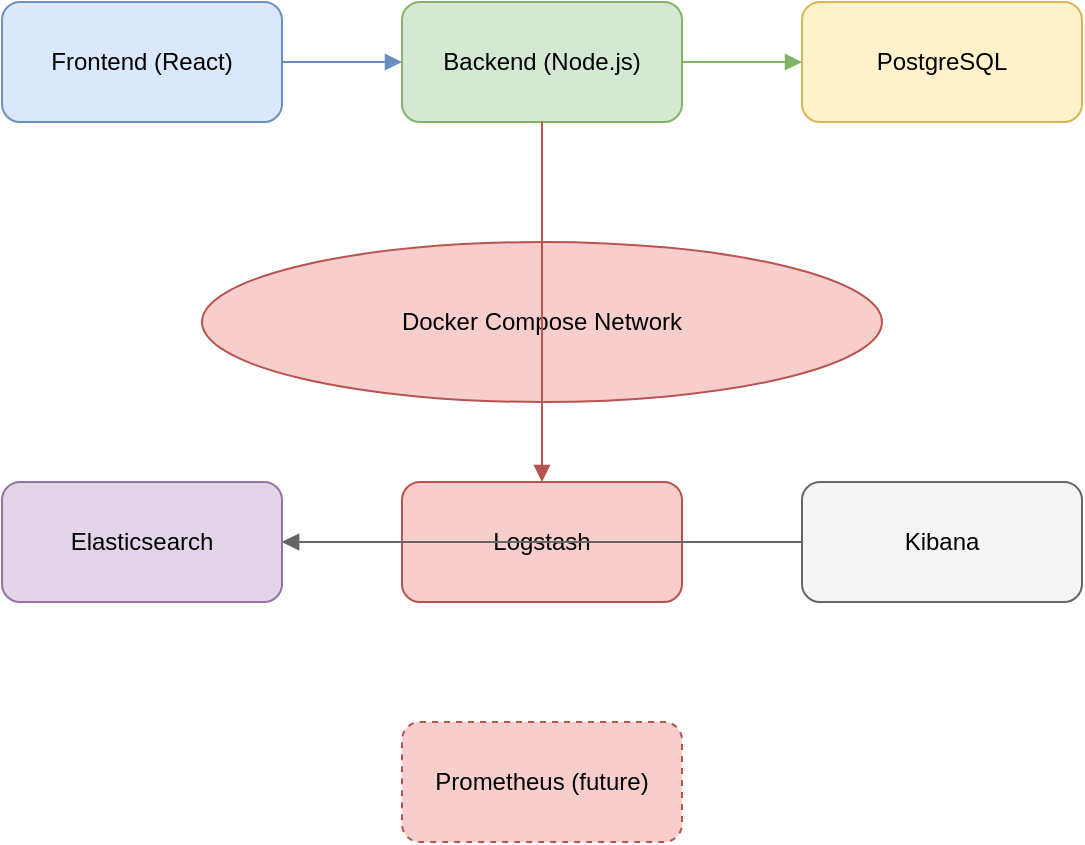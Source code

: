 <mxfile><diagram name="User Management Infrastructure" id="1"><mxGraphModel dx="1422" dy="741" grid="1" gridSize="10" guides="1" tooltips="1" connect="1" arrows="1" fold="1" page="1" pageScale="1" pageWidth="827" pageHeight="1169" math="0" shadow="0"><root><mxCell id="0"/><mxCell id="1" parent="0"/><mxCell id="2" value="Frontend (React)" style="rounded=1;whiteSpace=wrap;html=1;fillColor=#dae8fc;strokeColor=#6c8ebf;" vertex="1" parent="1"><mxGeometry x="60" y="60" width="140" height="60" as="geometry"/></mxCell><mxCell id="3" value="Backend (Node.js)" style="rounded=1;whiteSpace=wrap;html=1;fillColor=#d5e8d4;strokeColor=#82b366;" vertex="1" parent="1"><mxGeometry x="260" y="60" width="140" height="60" as="geometry"/></mxCell><mxCell id="4" value="PostgreSQL" style="rounded=1;whiteSpace=wrap;html=1;fillColor=#fff2cc;strokeColor=#d6b656;" vertex="1" parent="1"><mxGeometry x="460" y="60" width="140" height="60" as="geometry"/></mxCell><mxCell id="5" value="Docker Compose Network" style="ellipse;whiteSpace=wrap;html=1;fillColor=#f8cecc;strokeColor=#b85450;" vertex="1" parent="1"><mxGeometry x="160" y="180" width="340" height="80" as="geometry"/></mxCell><mxCell id="6" value="Elasticsearch" style="rounded=1;whiteSpace=wrap;html=1;fillColor=#e1d5e7;strokeColor=#9673a6;" vertex="1" parent="1"><mxGeometry x="60" y="300" width="140" height="60" as="geometry"/></mxCell><mxCell id="7" value="Logstash" style="rounded=1;whiteSpace=wrap;html=1;fillColor=#f8cecc;strokeColor=#b85450;" vertex="1" parent="1"><mxGeometry x="260" y="300" width="140" height="60" as="geometry"/></mxCell><mxCell id="8" value="Kibana" style="rounded=1;whiteSpace=wrap;html=1;fillColor=#f5f5f5;strokeColor=#666666;" vertex="1" parent="1"><mxGeometry x="460" y="300" width="140" height="60" as="geometry"/></mxCell><mxCell id="9" value="Prometheus (future)" style="rounded=1;whiteSpace=wrap;html=1;fillColor=#f8cecc;strokeColor=#b85450;dashed=1;" vertex="1" parent="1"><mxGeometry x="260" y="420" width="140" height="60" as="geometry"/></mxCell><mxCell id="10" value="" style="edgeStyle=orthogonalEdgeStyle;rounded=0;orthogonalLoop=1;jettySize=auto;html=1;endArrow=block;endFill=1;strokeColor=#6c8ebf;" edge="1" parent="1" source="2" target="3"><mxGeometry relative="1" as="geometry"/></mxCell><mxCell id="11" value="" style="edgeStyle=orthogonalEdgeStyle;rounded=0;orthogonalLoop=1;jettySize=auto;html=1;endArrow=block;endFill=1;strokeColor=#82b366;" edge="1" parent="1" source="3" target="4"><mxGeometry relative="1" as="geometry"/></mxCell><mxCell id="12" value="" style="edgeStyle=orthogonalEdgeStyle;rounded=0;orthogonalLoop=1;jettySize=auto;html=1;endArrow=block;endFill=1;strokeColor=#b85450;" edge="1" parent="1" source="3" target="7"><mxGeometry relative="1" as="geometry"/></mxCell><mxCell id="13" value="" style="edgeStyle=orthogonalEdgeStyle;rounded=0;orthogonalLoop=1;jettySize=auto;html=1;endArrow=block;endFill=1;strokeColor=#9673a6;" edge="1" parent="1" source="7" target="6"><mxGeometry relative="1" as="geometry"/></mxCell><mxCell id="14" value="" style="edgeStyle=orthogonalEdgeStyle;rounded=0;orthogonalLoop=1;jettySize=auto;html=1;endArrow=block;endFill=1;strokeColor=#666666;" edge="1" parent="1" source="8" target="6"><mxGeometry relative="1" as="geometry"/></mxCell></root></mxGraphModel></diagram></mxfile>
